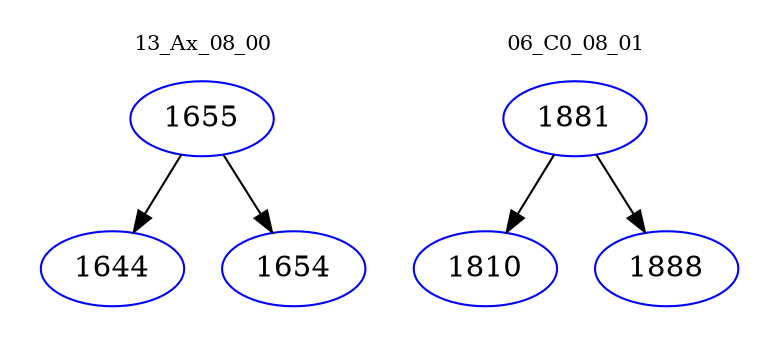digraph{
subgraph cluster_0 {
color = white
label = "13_Ax_08_00";
fontsize=10;
T0_1655 [label="1655", color="blue"]
T0_1655 -> T0_1644 [color="black"]
T0_1644 [label="1644", color="blue"]
T0_1655 -> T0_1654 [color="black"]
T0_1654 [label="1654", color="blue"]
}
subgraph cluster_1 {
color = white
label = "06_C0_08_01";
fontsize=10;
T1_1881 [label="1881", color="blue"]
T1_1881 -> T1_1810 [color="black"]
T1_1810 [label="1810", color="blue"]
T1_1881 -> T1_1888 [color="black"]
T1_1888 [label="1888", color="blue"]
}
}
